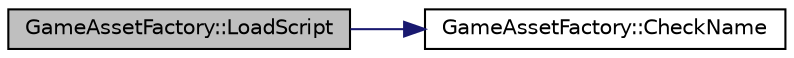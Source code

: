 digraph "GameAssetFactory::LoadScript"
{
 // LATEX_PDF_SIZE
  edge [fontname="Helvetica",fontsize="10",labelfontname="Helvetica",labelfontsize="10"];
  node [fontname="Helvetica",fontsize="10",shape=record];
  rankdir="LR";
  Node13 [label="GameAssetFactory::LoadScript",height=0.2,width=0.4,color="black", fillcolor="grey75", style="filled", fontcolor="black",tooltip="loads in a script"];
  Node13 -> Node14 [color="midnightblue",fontsize="10",style="solid",fontname="Helvetica"];
  Node14 [label="GameAssetFactory::CheckName",height=0.2,width=0.4,color="black", fillcolor="white", style="filled",URL="$class_game_asset_factory.html#a6f266ef91cf5d85a78a9c8584b59ca2d",tooltip="cheks whether a storage key already has an asset"];
}

